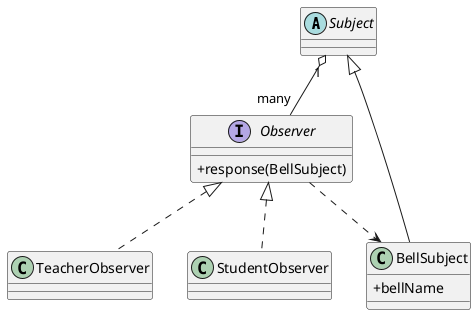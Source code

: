 @startuml
'https://plantuml.com/class-diagram

'停用成员可见性彩色图标,使用标准uml可见性标识
skinparam classAttributeIconSize 0

'使用主题

''深蓝色(推荐)
'!theme blueprint

''平面的样式(推荐)
'!theme plain

''在缺省样式上,变成圆角(推荐)
'!theme resume-light

''浅灰背景,紫色文字(推荐)
'!theme mimeograph

'!theme spacelab
'!theme black-knight

''浅蓝色
'!theme amiga

''浅蓝色前景,黑色背景
'!theme bluegray

''蓝色前景,黑色背景,彩色图标
'!theme minty

''橄榄绿前景,黑色背景,彩色图标
'!theme hacker


'!theme sandstone
'!theme cyborg
'!theme materia
'!theme materia-outline

''以下两种类似于漫画体
'!theme sketchy
'!theme sketchy-outline


abstract class Subject
interface Observer{
    + response(BellSubject)
}

class TeacherObserver {

}

class StudentObserver {

}

class BellSubject {
+ bellName
}


Subject <|-- BellSubject
Observer <|.. TeacherObserver
Observer <|.. StudentObserver

Subject "1" o-- "many" Observer
'TeacherObserver ..> BellSubject
'StudentObserver ..> BellSubject
Observer ..> BellSubject

@enduml